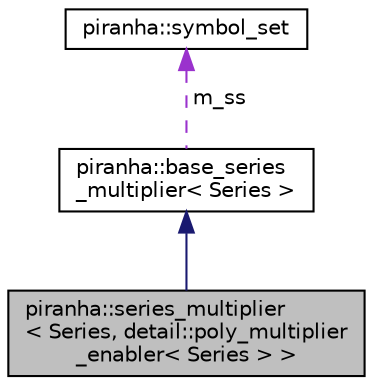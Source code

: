 digraph "piranha::series_multiplier&lt; Series, detail::poly_multiplier_enabler&lt; Series &gt; &gt;"
{
  edge [fontname="Helvetica",fontsize="10",labelfontname="Helvetica",labelfontsize="10"];
  node [fontname="Helvetica",fontsize="10",shape=record];
  Node2 [label="piranha::series_multiplier\l\< Series, detail::poly_multiplier\l_enabler\< Series \> \>",height=0.2,width=0.4,color="black", fillcolor="grey75", style="filled", fontcolor="black"];
  Node3 -> Node2 [dir="back",color="midnightblue",fontsize="10",style="solid",fontname="Helvetica"];
  Node3 [label="piranha::base_series\l_multiplier\< Series \>",height=0.2,width=0.4,color="black", fillcolor="white", style="filled",URL="$classpiranha_1_1base__series__multiplier.html",tooltip="Base series multiplier. "];
  Node4 -> Node3 [dir="back",color="darkorchid3",fontsize="10",style="dashed",label=" m_ss" ,fontname="Helvetica"];
  Node4 [label="piranha::symbol_set",height=0.2,width=0.4,color="black", fillcolor="white", style="filled",URL="$classpiranha_1_1symbol__set.html",tooltip="Symbol set. "];
}
